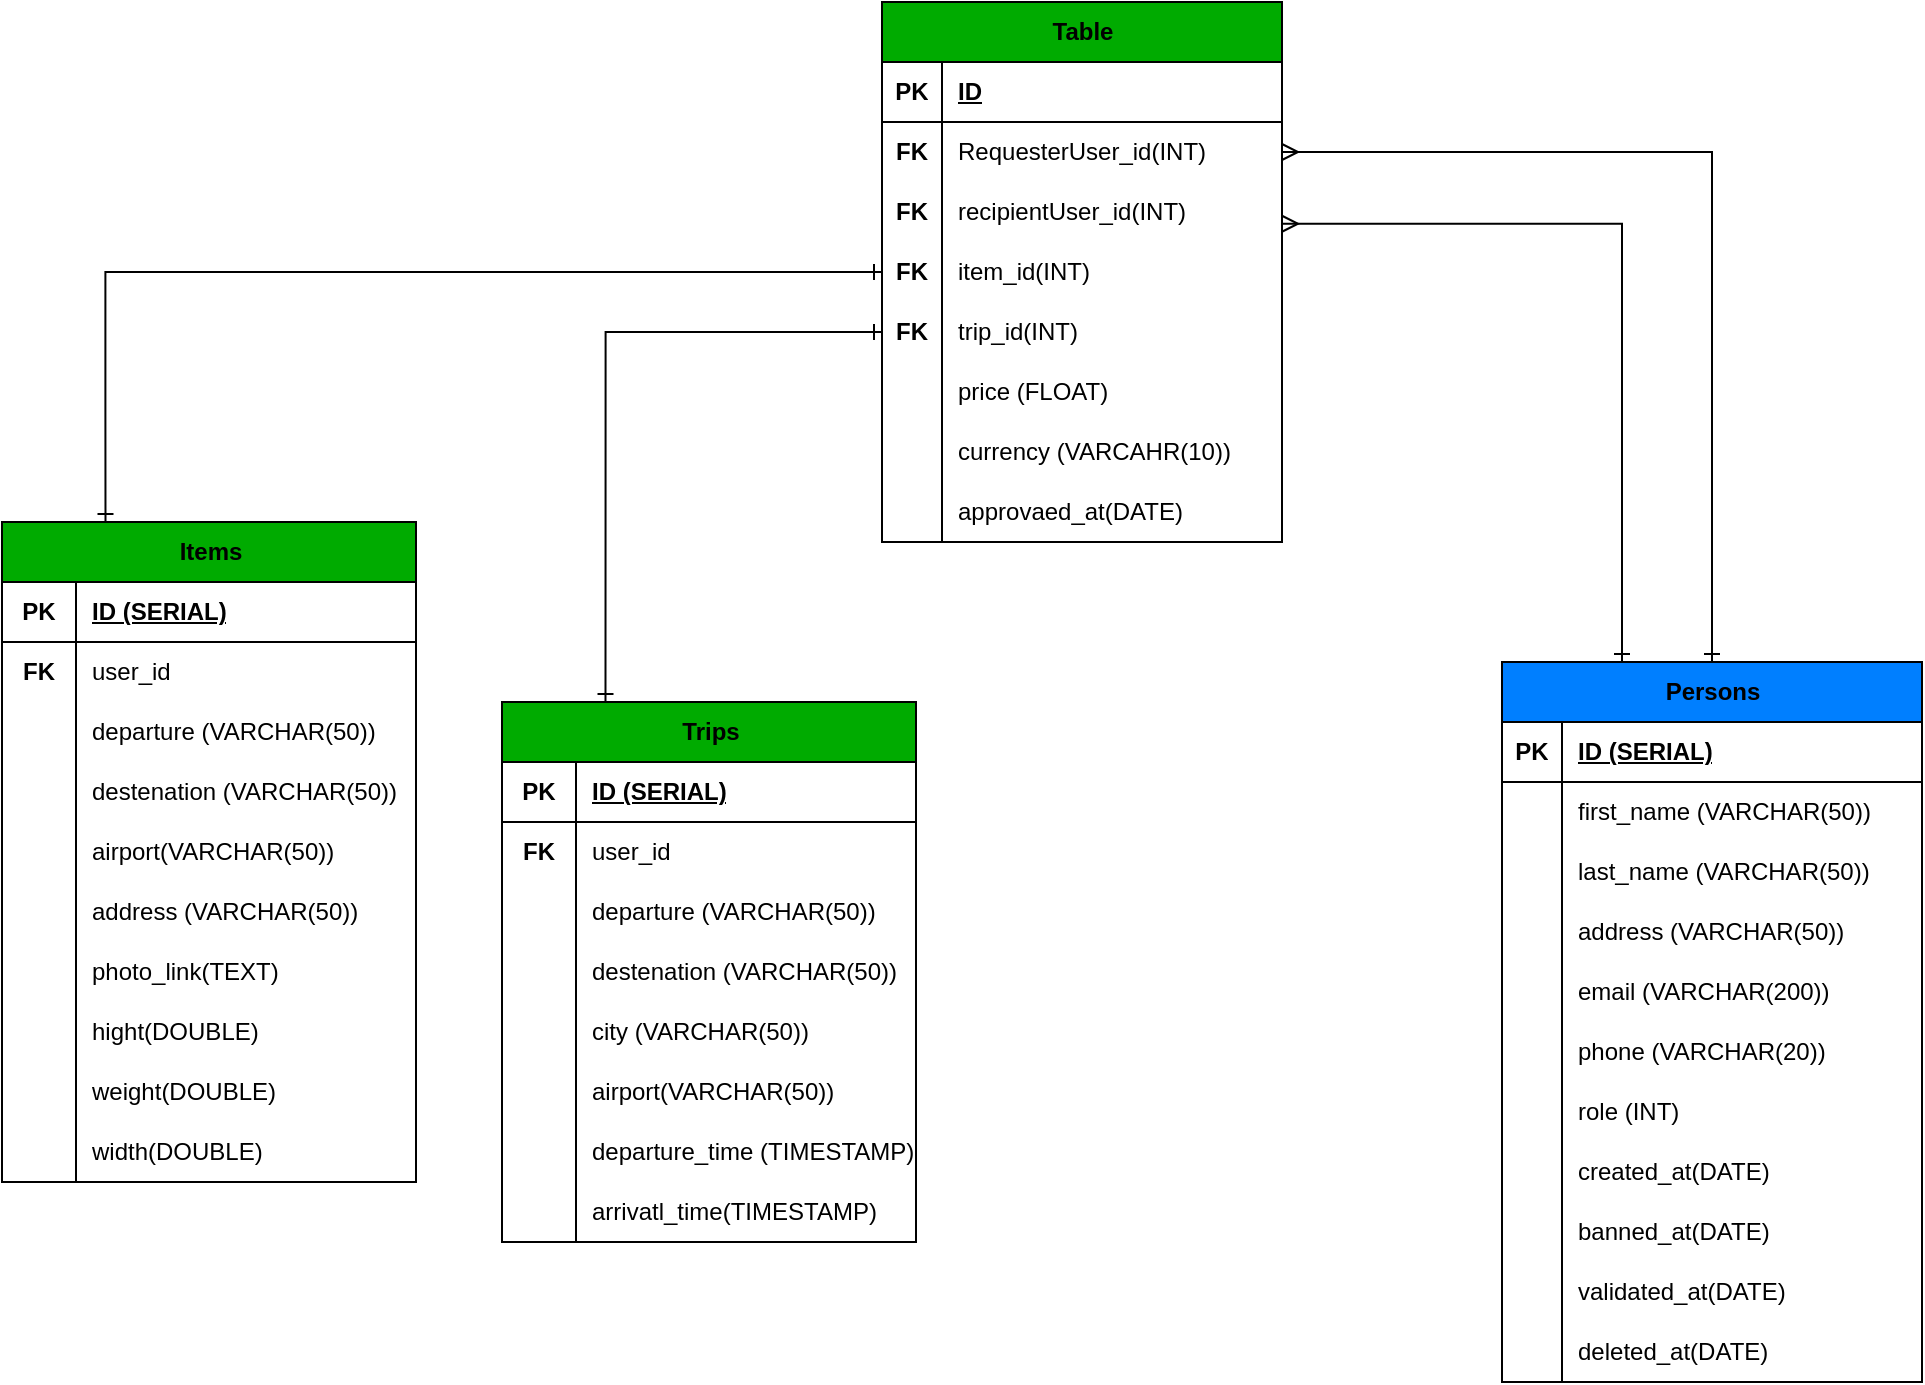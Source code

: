 <mxfile version="24.6.4" type="device">
  <diagram name="Page-1" id="xmWhr_iJFxge5Zj7M-T6">
    <mxGraphModel dx="1827" dy="2097" grid="1" gridSize="10" guides="1" tooltips="1" connect="1" arrows="1" fold="1" page="1" pageScale="1" pageWidth="827" pageHeight="1169" math="0" shadow="0">
      <root>
        <mxCell id="0" />
        <mxCell id="1" parent="0" />
        <mxCell id="EUByj0nB6cQcjKZGx0nN-23" value="Table" style="shape=table;startSize=30;container=1;collapsible=1;childLayout=tableLayout;fixedRows=1;rowLines=0;fontStyle=1;align=center;resizeLast=1;html=1;fillColor=#00AB00;" vertex="1" parent="1">
          <mxGeometry x="290" y="50" width="200" height="270" as="geometry" />
        </mxCell>
        <mxCell id="EUByj0nB6cQcjKZGx0nN-24" value="" style="shape=tableRow;horizontal=0;startSize=0;swimlaneHead=0;swimlaneBody=0;fillColor=none;collapsible=0;dropTarget=0;points=[[0,0.5],[1,0.5]];portConstraint=eastwest;top=0;left=0;right=0;bottom=1;" vertex="1" parent="EUByj0nB6cQcjKZGx0nN-23">
          <mxGeometry y="30" width="200" height="30" as="geometry" />
        </mxCell>
        <mxCell id="EUByj0nB6cQcjKZGx0nN-25" value="PK" style="shape=partialRectangle;connectable=0;fillColor=none;top=0;left=0;bottom=0;right=0;fontStyle=1;overflow=hidden;whiteSpace=wrap;html=1;" vertex="1" parent="EUByj0nB6cQcjKZGx0nN-24">
          <mxGeometry width="30" height="30" as="geometry">
            <mxRectangle width="30" height="30" as="alternateBounds" />
          </mxGeometry>
        </mxCell>
        <mxCell id="EUByj0nB6cQcjKZGx0nN-26" value="ID" style="shape=partialRectangle;connectable=0;fillColor=none;top=0;left=0;bottom=0;right=0;align=left;spacingLeft=6;fontStyle=5;overflow=hidden;whiteSpace=wrap;html=1;" vertex="1" parent="EUByj0nB6cQcjKZGx0nN-24">
          <mxGeometry x="30" width="170" height="30" as="geometry">
            <mxRectangle width="170" height="30" as="alternateBounds" />
          </mxGeometry>
        </mxCell>
        <mxCell id="EUByj0nB6cQcjKZGx0nN-27" value="" style="shape=tableRow;horizontal=0;startSize=0;swimlaneHead=0;swimlaneBody=0;fillColor=none;collapsible=0;dropTarget=0;points=[[0,0.5],[1,0.5]];portConstraint=eastwest;top=0;left=0;right=0;bottom=0;" vertex="1" parent="EUByj0nB6cQcjKZGx0nN-23">
          <mxGeometry y="60" width="200" height="30" as="geometry" />
        </mxCell>
        <mxCell id="EUByj0nB6cQcjKZGx0nN-28" value="&lt;b&gt;FK&lt;/b&gt;" style="shape=partialRectangle;connectable=0;fillColor=none;top=0;left=0;bottom=0;right=0;editable=1;overflow=hidden;whiteSpace=wrap;html=1;" vertex="1" parent="EUByj0nB6cQcjKZGx0nN-27">
          <mxGeometry width="30" height="30" as="geometry">
            <mxRectangle width="30" height="30" as="alternateBounds" />
          </mxGeometry>
        </mxCell>
        <mxCell id="EUByj0nB6cQcjKZGx0nN-29" value="RequesterUser_id(INT)" style="shape=partialRectangle;connectable=0;fillColor=none;top=0;left=0;bottom=0;right=0;align=left;spacingLeft=6;overflow=hidden;whiteSpace=wrap;html=1;" vertex="1" parent="EUByj0nB6cQcjKZGx0nN-27">
          <mxGeometry x="30" width="170" height="30" as="geometry">
            <mxRectangle width="170" height="30" as="alternateBounds" />
          </mxGeometry>
        </mxCell>
        <mxCell id="EUByj0nB6cQcjKZGx0nN-30" value="" style="shape=tableRow;horizontal=0;startSize=0;swimlaneHead=0;swimlaneBody=0;fillColor=none;collapsible=0;dropTarget=0;points=[[0,0.5],[1,0.5]];portConstraint=eastwest;top=0;left=0;right=0;bottom=0;" vertex="1" parent="EUByj0nB6cQcjKZGx0nN-23">
          <mxGeometry y="90" width="200" height="30" as="geometry" />
        </mxCell>
        <mxCell id="EUByj0nB6cQcjKZGx0nN-31" value="&lt;b&gt;FK&lt;/b&gt;" style="shape=partialRectangle;connectable=0;fillColor=none;top=0;left=0;bottom=0;right=0;editable=1;overflow=hidden;whiteSpace=wrap;html=1;" vertex="1" parent="EUByj0nB6cQcjKZGx0nN-30">
          <mxGeometry width="30" height="30" as="geometry">
            <mxRectangle width="30" height="30" as="alternateBounds" />
          </mxGeometry>
        </mxCell>
        <mxCell id="EUByj0nB6cQcjKZGx0nN-32" value="recipientUser_id(INT)" style="shape=partialRectangle;connectable=0;fillColor=none;top=0;left=0;bottom=0;right=0;align=left;spacingLeft=6;overflow=hidden;whiteSpace=wrap;html=1;" vertex="1" parent="EUByj0nB6cQcjKZGx0nN-30">
          <mxGeometry x="30" width="170" height="30" as="geometry">
            <mxRectangle width="170" height="30" as="alternateBounds" />
          </mxGeometry>
        </mxCell>
        <mxCell id="EUByj0nB6cQcjKZGx0nN-33" value="" style="shape=tableRow;horizontal=0;startSize=0;swimlaneHead=0;swimlaneBody=0;fillColor=none;collapsible=0;dropTarget=0;points=[[0,0.5],[1,0.5]];portConstraint=eastwest;top=0;left=0;right=0;bottom=0;" vertex="1" parent="EUByj0nB6cQcjKZGx0nN-23">
          <mxGeometry y="120" width="200" height="30" as="geometry" />
        </mxCell>
        <mxCell id="EUByj0nB6cQcjKZGx0nN-34" value="&lt;b&gt;FK&lt;/b&gt;" style="shape=partialRectangle;connectable=0;fillColor=none;top=0;left=0;bottom=0;right=0;editable=1;overflow=hidden;whiteSpace=wrap;html=1;" vertex="1" parent="EUByj0nB6cQcjKZGx0nN-33">
          <mxGeometry width="30" height="30" as="geometry">
            <mxRectangle width="30" height="30" as="alternateBounds" />
          </mxGeometry>
        </mxCell>
        <mxCell id="EUByj0nB6cQcjKZGx0nN-35" value="item_id(INT)" style="shape=partialRectangle;connectable=0;fillColor=none;top=0;left=0;bottom=0;right=0;align=left;spacingLeft=6;overflow=hidden;whiteSpace=wrap;html=1;" vertex="1" parent="EUByj0nB6cQcjKZGx0nN-33">
          <mxGeometry x="30" width="170" height="30" as="geometry">
            <mxRectangle width="170" height="30" as="alternateBounds" />
          </mxGeometry>
        </mxCell>
        <mxCell id="EUByj0nB6cQcjKZGx0nN-36" value="" style="shape=tableRow;horizontal=0;startSize=0;swimlaneHead=0;swimlaneBody=0;fillColor=none;collapsible=0;dropTarget=0;points=[[0,0.5],[1,0.5]];portConstraint=eastwest;top=0;left=0;right=0;bottom=0;" vertex="1" parent="EUByj0nB6cQcjKZGx0nN-23">
          <mxGeometry y="150" width="200" height="30" as="geometry" />
        </mxCell>
        <mxCell id="EUByj0nB6cQcjKZGx0nN-37" value="&lt;b&gt;FK&lt;/b&gt;" style="shape=partialRectangle;connectable=0;fillColor=none;top=0;left=0;bottom=0;right=0;editable=1;overflow=hidden;whiteSpace=wrap;html=1;" vertex="1" parent="EUByj0nB6cQcjKZGx0nN-36">
          <mxGeometry width="30" height="30" as="geometry">
            <mxRectangle width="30" height="30" as="alternateBounds" />
          </mxGeometry>
        </mxCell>
        <mxCell id="EUByj0nB6cQcjKZGx0nN-38" value="trip_id(INT)" style="shape=partialRectangle;connectable=0;fillColor=none;top=0;left=0;bottom=0;right=0;align=left;spacingLeft=6;overflow=hidden;whiteSpace=wrap;html=1;" vertex="1" parent="EUByj0nB6cQcjKZGx0nN-36">
          <mxGeometry x="30" width="170" height="30" as="geometry">
            <mxRectangle width="170" height="30" as="alternateBounds" />
          </mxGeometry>
        </mxCell>
        <mxCell id="EUByj0nB6cQcjKZGx0nN-71" value="" style="shape=tableRow;horizontal=0;startSize=0;swimlaneHead=0;swimlaneBody=0;fillColor=none;collapsible=0;dropTarget=0;points=[[0,0.5],[1,0.5]];portConstraint=eastwest;top=0;left=0;right=0;bottom=0;" vertex="1" parent="EUByj0nB6cQcjKZGx0nN-23">
          <mxGeometry y="180" width="200" height="30" as="geometry" />
        </mxCell>
        <mxCell id="EUByj0nB6cQcjKZGx0nN-72" value="" style="shape=partialRectangle;connectable=0;fillColor=none;top=0;left=0;bottom=0;right=0;editable=1;overflow=hidden;whiteSpace=wrap;html=1;" vertex="1" parent="EUByj0nB6cQcjKZGx0nN-71">
          <mxGeometry width="30" height="30" as="geometry">
            <mxRectangle width="30" height="30" as="alternateBounds" />
          </mxGeometry>
        </mxCell>
        <mxCell id="EUByj0nB6cQcjKZGx0nN-73" value="price (FLOAT)" style="shape=partialRectangle;connectable=0;fillColor=none;top=0;left=0;bottom=0;right=0;align=left;spacingLeft=6;overflow=hidden;whiteSpace=wrap;html=1;" vertex="1" parent="EUByj0nB6cQcjKZGx0nN-71">
          <mxGeometry x="30" width="170" height="30" as="geometry">
            <mxRectangle width="170" height="30" as="alternateBounds" />
          </mxGeometry>
        </mxCell>
        <mxCell id="EUByj0nB6cQcjKZGx0nN-74" value="" style="shape=tableRow;horizontal=0;startSize=0;swimlaneHead=0;swimlaneBody=0;fillColor=none;collapsible=0;dropTarget=0;points=[[0,0.5],[1,0.5]];portConstraint=eastwest;top=0;left=0;right=0;bottom=0;" vertex="1" parent="EUByj0nB6cQcjKZGx0nN-23">
          <mxGeometry y="210" width="200" height="30" as="geometry" />
        </mxCell>
        <mxCell id="EUByj0nB6cQcjKZGx0nN-75" value="" style="shape=partialRectangle;connectable=0;fillColor=none;top=0;left=0;bottom=0;right=0;editable=1;overflow=hidden;whiteSpace=wrap;html=1;" vertex="1" parent="EUByj0nB6cQcjKZGx0nN-74">
          <mxGeometry width="30" height="30" as="geometry">
            <mxRectangle width="30" height="30" as="alternateBounds" />
          </mxGeometry>
        </mxCell>
        <mxCell id="EUByj0nB6cQcjKZGx0nN-76" value="currency (VARCAHR(10))" style="shape=partialRectangle;connectable=0;fillColor=none;top=0;left=0;bottom=0;right=0;align=left;spacingLeft=6;overflow=hidden;whiteSpace=wrap;html=1;" vertex="1" parent="EUByj0nB6cQcjKZGx0nN-74">
          <mxGeometry x="30" width="170" height="30" as="geometry">
            <mxRectangle width="170" height="30" as="alternateBounds" />
          </mxGeometry>
        </mxCell>
        <mxCell id="EUByj0nB6cQcjKZGx0nN-77" value="" style="shape=tableRow;horizontal=0;startSize=0;swimlaneHead=0;swimlaneBody=0;fillColor=none;collapsible=0;dropTarget=0;points=[[0,0.5],[1,0.5]];portConstraint=eastwest;top=0;left=0;right=0;bottom=0;" vertex="1" parent="EUByj0nB6cQcjKZGx0nN-23">
          <mxGeometry y="240" width="200" height="30" as="geometry" />
        </mxCell>
        <mxCell id="EUByj0nB6cQcjKZGx0nN-78" value="" style="shape=partialRectangle;connectable=0;fillColor=none;top=0;left=0;bottom=0;right=0;editable=1;overflow=hidden;whiteSpace=wrap;html=1;" vertex="1" parent="EUByj0nB6cQcjKZGx0nN-77">
          <mxGeometry width="30" height="30" as="geometry">
            <mxRectangle width="30" height="30" as="alternateBounds" />
          </mxGeometry>
        </mxCell>
        <mxCell id="EUByj0nB6cQcjKZGx0nN-79" value="approvaed_at(DATE)" style="shape=partialRectangle;connectable=0;fillColor=none;top=0;left=0;bottom=0;right=0;align=left;spacingLeft=6;overflow=hidden;whiteSpace=wrap;html=1;" vertex="1" parent="EUByj0nB6cQcjKZGx0nN-77">
          <mxGeometry x="30" width="170" height="30" as="geometry">
            <mxRectangle width="170" height="30" as="alternateBounds" />
          </mxGeometry>
        </mxCell>
        <mxCell id="EUByj0nB6cQcjKZGx0nN-247" style="edgeStyle=orthogonalEdgeStyle;rounded=0;orthogonalLoop=1;jettySize=auto;html=1;entryX=1;entryY=0.5;entryDx=0;entryDy=0;endArrow=ERmany;endFill=0;startArrow=ERone;startFill=0;" edge="1" parent="1" source="EUByj0nB6cQcjKZGx0nN-83" target="EUByj0nB6cQcjKZGx0nN-27">
          <mxGeometry relative="1" as="geometry" />
        </mxCell>
        <mxCell id="EUByj0nB6cQcjKZGx0nN-248" style="edgeStyle=orthogonalEdgeStyle;rounded=0;orthogonalLoop=1;jettySize=auto;html=1;entryX=1;entryY=0.696;entryDx=0;entryDy=0;entryPerimeter=0;endArrow=ERmany;endFill=0;startArrow=ERone;startFill=0;" edge="1" parent="1" source="EUByj0nB6cQcjKZGx0nN-83" target="EUByj0nB6cQcjKZGx0nN-30">
          <mxGeometry relative="1" as="geometry">
            <mxPoint x="500" y="160" as="targetPoint" />
            <Array as="points">
              <mxPoint x="660" y="161" />
            </Array>
          </mxGeometry>
        </mxCell>
        <mxCell id="EUByj0nB6cQcjKZGx0nN-83" value="Persons" style="shape=table;startSize=30;container=1;collapsible=1;childLayout=tableLayout;fixedRows=1;rowLines=0;fontStyle=1;align=center;resizeLast=1;html=1;fillColor=#007FFF;" vertex="1" parent="1">
          <mxGeometry x="600" y="380" width="210" height="360" as="geometry" />
        </mxCell>
        <mxCell id="EUByj0nB6cQcjKZGx0nN-84" value="" style="shape=tableRow;horizontal=0;startSize=0;swimlaneHead=0;swimlaneBody=0;fillColor=none;collapsible=0;dropTarget=0;points=[[0,0.5],[1,0.5]];portConstraint=eastwest;top=0;left=0;right=0;bottom=1;" vertex="1" parent="EUByj0nB6cQcjKZGx0nN-83">
          <mxGeometry y="30" width="210" height="30" as="geometry" />
        </mxCell>
        <mxCell id="EUByj0nB6cQcjKZGx0nN-85" value="PK" style="shape=partialRectangle;connectable=0;fillColor=none;top=0;left=0;bottom=0;right=0;fontStyle=1;overflow=hidden;whiteSpace=wrap;html=1;" vertex="1" parent="EUByj0nB6cQcjKZGx0nN-84">
          <mxGeometry width="30" height="30" as="geometry">
            <mxRectangle width="30" height="30" as="alternateBounds" />
          </mxGeometry>
        </mxCell>
        <mxCell id="EUByj0nB6cQcjKZGx0nN-86" value="ID (SERIAL)" style="shape=partialRectangle;connectable=0;fillColor=none;top=0;left=0;bottom=0;right=0;align=left;spacingLeft=6;fontStyle=5;overflow=hidden;whiteSpace=wrap;html=1;" vertex="1" parent="EUByj0nB6cQcjKZGx0nN-84">
          <mxGeometry x="30" width="180" height="30" as="geometry">
            <mxRectangle width="180" height="30" as="alternateBounds" />
          </mxGeometry>
        </mxCell>
        <mxCell id="EUByj0nB6cQcjKZGx0nN-87" value="" style="shape=tableRow;horizontal=0;startSize=0;swimlaneHead=0;swimlaneBody=0;fillColor=none;collapsible=0;dropTarget=0;points=[[0,0.5],[1,0.5]];portConstraint=eastwest;top=0;left=0;right=0;bottom=0;" vertex="1" parent="EUByj0nB6cQcjKZGx0nN-83">
          <mxGeometry y="60" width="210" height="30" as="geometry" />
        </mxCell>
        <mxCell id="EUByj0nB6cQcjKZGx0nN-88" value="" style="shape=partialRectangle;connectable=0;fillColor=none;top=0;left=0;bottom=0;right=0;editable=1;overflow=hidden;whiteSpace=wrap;html=1;" vertex="1" parent="EUByj0nB6cQcjKZGx0nN-87">
          <mxGeometry width="30" height="30" as="geometry">
            <mxRectangle width="30" height="30" as="alternateBounds" />
          </mxGeometry>
        </mxCell>
        <mxCell id="EUByj0nB6cQcjKZGx0nN-89" value="first_name (VARCHAR(50))" style="shape=partialRectangle;connectable=0;fillColor=none;top=0;left=0;bottom=0;right=0;align=left;spacingLeft=6;overflow=hidden;whiteSpace=wrap;html=1;" vertex="1" parent="EUByj0nB6cQcjKZGx0nN-87">
          <mxGeometry x="30" width="180" height="30" as="geometry">
            <mxRectangle width="180" height="30" as="alternateBounds" />
          </mxGeometry>
        </mxCell>
        <mxCell id="EUByj0nB6cQcjKZGx0nN-90" value="" style="shape=tableRow;horizontal=0;startSize=0;swimlaneHead=0;swimlaneBody=0;fillColor=none;collapsible=0;dropTarget=0;points=[[0,0.5],[1,0.5]];portConstraint=eastwest;top=0;left=0;right=0;bottom=0;" vertex="1" parent="EUByj0nB6cQcjKZGx0nN-83">
          <mxGeometry y="90" width="210" height="30" as="geometry" />
        </mxCell>
        <mxCell id="EUByj0nB6cQcjKZGx0nN-91" value="" style="shape=partialRectangle;connectable=0;fillColor=none;top=0;left=0;bottom=0;right=0;editable=1;overflow=hidden;whiteSpace=wrap;html=1;" vertex="1" parent="EUByj0nB6cQcjKZGx0nN-90">
          <mxGeometry width="30" height="30" as="geometry">
            <mxRectangle width="30" height="30" as="alternateBounds" />
          </mxGeometry>
        </mxCell>
        <mxCell id="EUByj0nB6cQcjKZGx0nN-92" value="last_name (VARCHAR(50))" style="shape=partialRectangle;connectable=0;fillColor=none;top=0;left=0;bottom=0;right=0;align=left;spacingLeft=6;overflow=hidden;whiteSpace=wrap;html=1;" vertex="1" parent="EUByj0nB6cQcjKZGx0nN-90">
          <mxGeometry x="30" width="180" height="30" as="geometry">
            <mxRectangle width="180" height="30" as="alternateBounds" />
          </mxGeometry>
        </mxCell>
        <mxCell id="EUByj0nB6cQcjKZGx0nN-93" value="" style="shape=tableRow;horizontal=0;startSize=0;swimlaneHead=0;swimlaneBody=0;fillColor=none;collapsible=0;dropTarget=0;points=[[0,0.5],[1,0.5]];portConstraint=eastwest;top=0;left=0;right=0;bottom=0;" vertex="1" parent="EUByj0nB6cQcjKZGx0nN-83">
          <mxGeometry y="120" width="210" height="30" as="geometry" />
        </mxCell>
        <mxCell id="EUByj0nB6cQcjKZGx0nN-94" value="" style="shape=partialRectangle;connectable=0;fillColor=none;top=0;left=0;bottom=0;right=0;editable=1;overflow=hidden;whiteSpace=wrap;html=1;" vertex="1" parent="EUByj0nB6cQcjKZGx0nN-93">
          <mxGeometry width="30" height="30" as="geometry">
            <mxRectangle width="30" height="30" as="alternateBounds" />
          </mxGeometry>
        </mxCell>
        <mxCell id="EUByj0nB6cQcjKZGx0nN-95" value="address (VARCHAR(50))" style="shape=partialRectangle;connectable=0;fillColor=none;top=0;left=0;bottom=0;right=0;align=left;spacingLeft=6;overflow=hidden;whiteSpace=wrap;html=1;" vertex="1" parent="EUByj0nB6cQcjKZGx0nN-93">
          <mxGeometry x="30" width="180" height="30" as="geometry">
            <mxRectangle width="180" height="30" as="alternateBounds" />
          </mxGeometry>
        </mxCell>
        <mxCell id="EUByj0nB6cQcjKZGx0nN-96" value="" style="shape=tableRow;horizontal=0;startSize=0;swimlaneHead=0;swimlaneBody=0;fillColor=none;collapsible=0;dropTarget=0;points=[[0,0.5],[1,0.5]];portConstraint=eastwest;top=0;left=0;right=0;bottom=0;" vertex="1" parent="EUByj0nB6cQcjKZGx0nN-83">
          <mxGeometry y="150" width="210" height="30" as="geometry" />
        </mxCell>
        <mxCell id="EUByj0nB6cQcjKZGx0nN-97" value="" style="shape=partialRectangle;connectable=0;fillColor=none;top=0;left=0;bottom=0;right=0;editable=1;overflow=hidden;whiteSpace=wrap;html=1;" vertex="1" parent="EUByj0nB6cQcjKZGx0nN-96">
          <mxGeometry width="30" height="30" as="geometry">
            <mxRectangle width="30" height="30" as="alternateBounds" />
          </mxGeometry>
        </mxCell>
        <mxCell id="EUByj0nB6cQcjKZGx0nN-98" value="email (VARCHAR(200))" style="shape=partialRectangle;connectable=0;fillColor=none;top=0;left=0;bottom=0;right=0;align=left;spacingLeft=6;overflow=hidden;whiteSpace=wrap;html=1;" vertex="1" parent="EUByj0nB6cQcjKZGx0nN-96">
          <mxGeometry x="30" width="180" height="30" as="geometry">
            <mxRectangle width="180" height="30" as="alternateBounds" />
          </mxGeometry>
        </mxCell>
        <mxCell id="EUByj0nB6cQcjKZGx0nN-115" value="" style="shape=tableRow;horizontal=0;startSize=0;swimlaneHead=0;swimlaneBody=0;fillColor=none;collapsible=0;dropTarget=0;points=[[0,0.5],[1,0.5]];portConstraint=eastwest;top=0;left=0;right=0;bottom=0;" vertex="1" parent="EUByj0nB6cQcjKZGx0nN-83">
          <mxGeometry y="180" width="210" height="30" as="geometry" />
        </mxCell>
        <mxCell id="EUByj0nB6cQcjKZGx0nN-116" value="" style="shape=partialRectangle;connectable=0;fillColor=none;top=0;left=0;bottom=0;right=0;editable=1;overflow=hidden;whiteSpace=wrap;html=1;" vertex="1" parent="EUByj0nB6cQcjKZGx0nN-115">
          <mxGeometry width="30" height="30" as="geometry">
            <mxRectangle width="30" height="30" as="alternateBounds" />
          </mxGeometry>
        </mxCell>
        <mxCell id="EUByj0nB6cQcjKZGx0nN-117" value="phone (VARCHAR(20))" style="shape=partialRectangle;connectable=0;fillColor=none;top=0;left=0;bottom=0;right=0;align=left;spacingLeft=6;overflow=hidden;whiteSpace=wrap;html=1;" vertex="1" parent="EUByj0nB6cQcjKZGx0nN-115">
          <mxGeometry x="30" width="180" height="30" as="geometry">
            <mxRectangle width="180" height="30" as="alternateBounds" />
          </mxGeometry>
        </mxCell>
        <mxCell id="EUByj0nB6cQcjKZGx0nN-137" value="" style="shape=tableRow;horizontal=0;startSize=0;swimlaneHead=0;swimlaneBody=0;fillColor=none;collapsible=0;dropTarget=0;points=[[0,0.5],[1,0.5]];portConstraint=eastwest;top=0;left=0;right=0;bottom=0;" vertex="1" parent="EUByj0nB6cQcjKZGx0nN-83">
          <mxGeometry y="210" width="210" height="30" as="geometry" />
        </mxCell>
        <mxCell id="EUByj0nB6cQcjKZGx0nN-138" value="" style="shape=partialRectangle;connectable=0;fillColor=none;top=0;left=0;bottom=0;right=0;editable=1;overflow=hidden;whiteSpace=wrap;html=1;" vertex="1" parent="EUByj0nB6cQcjKZGx0nN-137">
          <mxGeometry width="30" height="30" as="geometry">
            <mxRectangle width="30" height="30" as="alternateBounds" />
          </mxGeometry>
        </mxCell>
        <mxCell id="EUByj0nB6cQcjKZGx0nN-139" value="role (INT)" style="shape=partialRectangle;connectable=0;fillColor=none;top=0;left=0;bottom=0;right=0;align=left;spacingLeft=6;overflow=hidden;whiteSpace=wrap;html=1;" vertex="1" parent="EUByj0nB6cQcjKZGx0nN-137">
          <mxGeometry x="30" width="180" height="30" as="geometry">
            <mxRectangle width="180" height="30" as="alternateBounds" />
          </mxGeometry>
        </mxCell>
        <mxCell id="EUByj0nB6cQcjKZGx0nN-162" value="" style="shape=tableRow;horizontal=0;startSize=0;swimlaneHead=0;swimlaneBody=0;fillColor=none;collapsible=0;dropTarget=0;points=[[0,0.5],[1,0.5]];portConstraint=eastwest;top=0;left=0;right=0;bottom=0;" vertex="1" parent="EUByj0nB6cQcjKZGx0nN-83">
          <mxGeometry y="240" width="210" height="30" as="geometry" />
        </mxCell>
        <mxCell id="EUByj0nB6cQcjKZGx0nN-163" value="" style="shape=partialRectangle;connectable=0;fillColor=none;top=0;left=0;bottom=0;right=0;editable=1;overflow=hidden;whiteSpace=wrap;html=1;" vertex="1" parent="EUByj0nB6cQcjKZGx0nN-162">
          <mxGeometry width="30" height="30" as="geometry">
            <mxRectangle width="30" height="30" as="alternateBounds" />
          </mxGeometry>
        </mxCell>
        <mxCell id="EUByj0nB6cQcjKZGx0nN-164" value="created_at(DATE)" style="shape=partialRectangle;connectable=0;fillColor=none;top=0;left=0;bottom=0;right=0;align=left;spacingLeft=6;overflow=hidden;whiteSpace=wrap;html=1;" vertex="1" parent="EUByj0nB6cQcjKZGx0nN-162">
          <mxGeometry x="30" width="180" height="30" as="geometry">
            <mxRectangle width="180" height="30" as="alternateBounds" />
          </mxGeometry>
        </mxCell>
        <mxCell id="EUByj0nB6cQcjKZGx0nN-165" value="" style="shape=tableRow;horizontal=0;startSize=0;swimlaneHead=0;swimlaneBody=0;fillColor=none;collapsible=0;dropTarget=0;points=[[0,0.5],[1,0.5]];portConstraint=eastwest;top=0;left=0;right=0;bottom=0;" vertex="1" parent="EUByj0nB6cQcjKZGx0nN-83">
          <mxGeometry y="270" width="210" height="30" as="geometry" />
        </mxCell>
        <mxCell id="EUByj0nB6cQcjKZGx0nN-166" value="" style="shape=partialRectangle;connectable=0;fillColor=none;top=0;left=0;bottom=0;right=0;editable=1;overflow=hidden;whiteSpace=wrap;html=1;" vertex="1" parent="EUByj0nB6cQcjKZGx0nN-165">
          <mxGeometry width="30" height="30" as="geometry">
            <mxRectangle width="30" height="30" as="alternateBounds" />
          </mxGeometry>
        </mxCell>
        <mxCell id="EUByj0nB6cQcjKZGx0nN-167" value="banned_at(DATE)" style="shape=partialRectangle;connectable=0;fillColor=none;top=0;left=0;bottom=0;right=0;align=left;spacingLeft=6;overflow=hidden;whiteSpace=wrap;html=1;" vertex="1" parent="EUByj0nB6cQcjKZGx0nN-165">
          <mxGeometry x="30" width="180" height="30" as="geometry">
            <mxRectangle width="180" height="30" as="alternateBounds" />
          </mxGeometry>
        </mxCell>
        <mxCell id="EUByj0nB6cQcjKZGx0nN-171" value="" style="shape=tableRow;horizontal=0;startSize=0;swimlaneHead=0;swimlaneBody=0;fillColor=none;collapsible=0;dropTarget=0;points=[[0,0.5],[1,0.5]];portConstraint=eastwest;top=0;left=0;right=0;bottom=0;" vertex="1" parent="EUByj0nB6cQcjKZGx0nN-83">
          <mxGeometry y="300" width="210" height="30" as="geometry" />
        </mxCell>
        <mxCell id="EUByj0nB6cQcjKZGx0nN-172" value="" style="shape=partialRectangle;connectable=0;fillColor=none;top=0;left=0;bottom=0;right=0;editable=1;overflow=hidden;whiteSpace=wrap;html=1;" vertex="1" parent="EUByj0nB6cQcjKZGx0nN-171">
          <mxGeometry width="30" height="30" as="geometry">
            <mxRectangle width="30" height="30" as="alternateBounds" />
          </mxGeometry>
        </mxCell>
        <mxCell id="EUByj0nB6cQcjKZGx0nN-173" value="validated_at(DATE)" style="shape=partialRectangle;connectable=0;fillColor=none;top=0;left=0;bottom=0;right=0;align=left;spacingLeft=6;overflow=hidden;whiteSpace=wrap;html=1;" vertex="1" parent="EUByj0nB6cQcjKZGx0nN-171">
          <mxGeometry x="30" width="180" height="30" as="geometry">
            <mxRectangle width="180" height="30" as="alternateBounds" />
          </mxGeometry>
        </mxCell>
        <mxCell id="EUByj0nB6cQcjKZGx0nN-174" value="" style="shape=tableRow;horizontal=0;startSize=0;swimlaneHead=0;swimlaneBody=0;fillColor=none;collapsible=0;dropTarget=0;points=[[0,0.5],[1,0.5]];portConstraint=eastwest;top=0;left=0;right=0;bottom=0;" vertex="1" parent="EUByj0nB6cQcjKZGx0nN-83">
          <mxGeometry y="330" width="210" height="30" as="geometry" />
        </mxCell>
        <mxCell id="EUByj0nB6cQcjKZGx0nN-175" value="" style="shape=partialRectangle;connectable=0;fillColor=none;top=0;left=0;bottom=0;right=0;editable=1;overflow=hidden;whiteSpace=wrap;html=1;" vertex="1" parent="EUByj0nB6cQcjKZGx0nN-174">
          <mxGeometry width="30" height="30" as="geometry">
            <mxRectangle width="30" height="30" as="alternateBounds" />
          </mxGeometry>
        </mxCell>
        <mxCell id="EUByj0nB6cQcjKZGx0nN-176" value="deleted_at(DATE)" style="shape=partialRectangle;connectable=0;fillColor=none;top=0;left=0;bottom=0;right=0;align=left;spacingLeft=6;overflow=hidden;whiteSpace=wrap;html=1;" vertex="1" parent="EUByj0nB6cQcjKZGx0nN-174">
          <mxGeometry x="30" width="180" height="30" as="geometry">
            <mxRectangle width="180" height="30" as="alternateBounds" />
          </mxGeometry>
        </mxCell>
        <mxCell id="EUByj0nB6cQcjKZGx0nN-177" value="Trips" style="shape=table;startSize=30;container=1;collapsible=1;childLayout=tableLayout;fixedRows=1;rowLines=0;fontStyle=1;align=center;resizeLast=1;html=1;fillColor=#00AB00;" vertex="1" parent="1">
          <mxGeometry x="100" y="400" width="207" height="270" as="geometry" />
        </mxCell>
        <mxCell id="EUByj0nB6cQcjKZGx0nN-178" value="" style="shape=tableRow;horizontal=0;startSize=0;swimlaneHead=0;swimlaneBody=0;fillColor=none;collapsible=0;dropTarget=0;points=[[0,0.5],[1,0.5]];portConstraint=eastwest;top=0;left=0;right=0;bottom=1;" vertex="1" parent="EUByj0nB6cQcjKZGx0nN-177">
          <mxGeometry y="30" width="207" height="30" as="geometry" />
        </mxCell>
        <mxCell id="EUByj0nB6cQcjKZGx0nN-179" value="PK" style="shape=partialRectangle;connectable=0;fillColor=none;top=0;left=0;bottom=0;right=0;fontStyle=1;overflow=hidden;whiteSpace=wrap;html=1;" vertex="1" parent="EUByj0nB6cQcjKZGx0nN-178">
          <mxGeometry width="37" height="30" as="geometry">
            <mxRectangle width="37" height="30" as="alternateBounds" />
          </mxGeometry>
        </mxCell>
        <mxCell id="EUByj0nB6cQcjKZGx0nN-180" value="ID (SERIAL)" style="shape=partialRectangle;connectable=0;fillColor=none;top=0;left=0;bottom=0;right=0;align=left;spacingLeft=6;fontStyle=5;overflow=hidden;whiteSpace=wrap;html=1;" vertex="1" parent="EUByj0nB6cQcjKZGx0nN-178">
          <mxGeometry x="37" width="170" height="30" as="geometry">
            <mxRectangle width="170" height="30" as="alternateBounds" />
          </mxGeometry>
        </mxCell>
        <mxCell id="EUByj0nB6cQcjKZGx0nN-181" value="" style="shape=tableRow;horizontal=0;startSize=0;swimlaneHead=0;swimlaneBody=0;fillColor=none;collapsible=0;dropTarget=0;points=[[0,0.5],[1,0.5]];portConstraint=eastwest;top=0;left=0;right=0;bottom=0;" vertex="1" parent="EUByj0nB6cQcjKZGx0nN-177">
          <mxGeometry y="60" width="207" height="30" as="geometry" />
        </mxCell>
        <mxCell id="EUByj0nB6cQcjKZGx0nN-182" value="&lt;b&gt;FK&lt;/b&gt;" style="shape=partialRectangle;connectable=0;fillColor=none;top=0;left=0;bottom=0;right=0;editable=1;overflow=hidden;whiteSpace=wrap;html=1;" vertex="1" parent="EUByj0nB6cQcjKZGx0nN-181">
          <mxGeometry width="37" height="30" as="geometry">
            <mxRectangle width="37" height="30" as="alternateBounds" />
          </mxGeometry>
        </mxCell>
        <mxCell id="EUByj0nB6cQcjKZGx0nN-183" value="user_id" style="shape=partialRectangle;connectable=0;fillColor=none;top=0;left=0;bottom=0;right=0;align=left;spacingLeft=6;overflow=hidden;whiteSpace=wrap;html=1;" vertex="1" parent="EUByj0nB6cQcjKZGx0nN-181">
          <mxGeometry x="37" width="170" height="30" as="geometry">
            <mxRectangle width="170" height="30" as="alternateBounds" />
          </mxGeometry>
        </mxCell>
        <mxCell id="EUByj0nB6cQcjKZGx0nN-184" value="" style="shape=tableRow;horizontal=0;startSize=0;swimlaneHead=0;swimlaneBody=0;fillColor=none;collapsible=0;dropTarget=0;points=[[0,0.5],[1,0.5]];portConstraint=eastwest;top=0;left=0;right=0;bottom=0;" vertex="1" parent="EUByj0nB6cQcjKZGx0nN-177">
          <mxGeometry y="90" width="207" height="30" as="geometry" />
        </mxCell>
        <mxCell id="EUByj0nB6cQcjKZGx0nN-185" value="" style="shape=partialRectangle;connectable=0;fillColor=none;top=0;left=0;bottom=0;right=0;editable=1;overflow=hidden;whiteSpace=wrap;html=1;" vertex="1" parent="EUByj0nB6cQcjKZGx0nN-184">
          <mxGeometry width="37" height="30" as="geometry">
            <mxRectangle width="37" height="30" as="alternateBounds" />
          </mxGeometry>
        </mxCell>
        <mxCell id="EUByj0nB6cQcjKZGx0nN-186" value="departure (VARCHAR(50))" style="shape=partialRectangle;connectable=0;fillColor=none;top=0;left=0;bottom=0;right=0;align=left;spacingLeft=6;overflow=hidden;whiteSpace=wrap;html=1;" vertex="1" parent="EUByj0nB6cQcjKZGx0nN-184">
          <mxGeometry x="37" width="170" height="30" as="geometry">
            <mxRectangle width="170" height="30" as="alternateBounds" />
          </mxGeometry>
        </mxCell>
        <mxCell id="EUByj0nB6cQcjKZGx0nN-187" value="" style="shape=tableRow;horizontal=0;startSize=0;swimlaneHead=0;swimlaneBody=0;fillColor=none;collapsible=0;dropTarget=0;points=[[0,0.5],[1,0.5]];portConstraint=eastwest;top=0;left=0;right=0;bottom=0;" vertex="1" parent="EUByj0nB6cQcjKZGx0nN-177">
          <mxGeometry y="120" width="207" height="30" as="geometry" />
        </mxCell>
        <mxCell id="EUByj0nB6cQcjKZGx0nN-188" value="" style="shape=partialRectangle;connectable=0;fillColor=none;top=0;left=0;bottom=0;right=0;editable=1;overflow=hidden;whiteSpace=wrap;html=1;" vertex="1" parent="EUByj0nB6cQcjKZGx0nN-187">
          <mxGeometry width="37" height="30" as="geometry">
            <mxRectangle width="37" height="30" as="alternateBounds" />
          </mxGeometry>
        </mxCell>
        <mxCell id="EUByj0nB6cQcjKZGx0nN-189" value="destenation (VARCHAR(50))" style="shape=partialRectangle;connectable=0;fillColor=none;top=0;left=0;bottom=0;right=0;align=left;spacingLeft=6;overflow=hidden;whiteSpace=wrap;html=1;" vertex="1" parent="EUByj0nB6cQcjKZGx0nN-187">
          <mxGeometry x="37" width="170" height="30" as="geometry">
            <mxRectangle width="170" height="30" as="alternateBounds" />
          </mxGeometry>
        </mxCell>
        <mxCell id="EUByj0nB6cQcjKZGx0nN-190" value="" style="shape=tableRow;horizontal=0;startSize=0;swimlaneHead=0;swimlaneBody=0;fillColor=none;collapsible=0;dropTarget=0;points=[[0,0.5],[1,0.5]];portConstraint=eastwest;top=0;left=0;right=0;bottom=0;" vertex="1" parent="EUByj0nB6cQcjKZGx0nN-177">
          <mxGeometry y="150" width="207" height="30" as="geometry" />
        </mxCell>
        <mxCell id="EUByj0nB6cQcjKZGx0nN-191" value="" style="shape=partialRectangle;connectable=0;fillColor=none;top=0;left=0;bottom=0;right=0;editable=1;overflow=hidden;whiteSpace=wrap;html=1;" vertex="1" parent="EUByj0nB6cQcjKZGx0nN-190">
          <mxGeometry width="37" height="30" as="geometry">
            <mxRectangle width="37" height="30" as="alternateBounds" />
          </mxGeometry>
        </mxCell>
        <mxCell id="EUByj0nB6cQcjKZGx0nN-192" value="city (VARCHAR(50))" style="shape=partialRectangle;connectable=0;fillColor=none;top=0;left=0;bottom=0;right=0;align=left;spacingLeft=6;overflow=hidden;whiteSpace=wrap;html=1;" vertex="1" parent="EUByj0nB6cQcjKZGx0nN-190">
          <mxGeometry x="37" width="170" height="30" as="geometry">
            <mxRectangle width="170" height="30" as="alternateBounds" />
          </mxGeometry>
        </mxCell>
        <mxCell id="EUByj0nB6cQcjKZGx0nN-193" value="" style="shape=tableRow;horizontal=0;startSize=0;swimlaneHead=0;swimlaneBody=0;fillColor=none;collapsible=0;dropTarget=0;points=[[0,0.5],[1,0.5]];portConstraint=eastwest;top=0;left=0;right=0;bottom=0;" vertex="1" parent="EUByj0nB6cQcjKZGx0nN-177">
          <mxGeometry y="180" width="207" height="30" as="geometry" />
        </mxCell>
        <mxCell id="EUByj0nB6cQcjKZGx0nN-194" value="" style="shape=partialRectangle;connectable=0;fillColor=none;top=0;left=0;bottom=0;right=0;editable=1;overflow=hidden;whiteSpace=wrap;html=1;" vertex="1" parent="EUByj0nB6cQcjKZGx0nN-193">
          <mxGeometry width="37" height="30" as="geometry">
            <mxRectangle width="37" height="30" as="alternateBounds" />
          </mxGeometry>
        </mxCell>
        <mxCell id="EUByj0nB6cQcjKZGx0nN-195" value="airport(VARCHAR(50))" style="shape=partialRectangle;connectable=0;fillColor=none;top=0;left=0;bottom=0;right=0;align=left;spacingLeft=6;overflow=hidden;whiteSpace=wrap;html=1;" vertex="1" parent="EUByj0nB6cQcjKZGx0nN-193">
          <mxGeometry x="37" width="170" height="30" as="geometry">
            <mxRectangle width="170" height="30" as="alternateBounds" />
          </mxGeometry>
        </mxCell>
        <mxCell id="EUByj0nB6cQcjKZGx0nN-199" value="" style="shape=tableRow;horizontal=0;startSize=0;swimlaneHead=0;swimlaneBody=0;fillColor=none;collapsible=0;dropTarget=0;points=[[0,0.5],[1,0.5]];portConstraint=eastwest;top=0;left=0;right=0;bottom=0;" vertex="1" parent="EUByj0nB6cQcjKZGx0nN-177">
          <mxGeometry y="210" width="207" height="30" as="geometry" />
        </mxCell>
        <mxCell id="EUByj0nB6cQcjKZGx0nN-200" value="" style="shape=partialRectangle;connectable=0;fillColor=none;top=0;left=0;bottom=0;right=0;editable=1;overflow=hidden;whiteSpace=wrap;html=1;" vertex="1" parent="EUByj0nB6cQcjKZGx0nN-199">
          <mxGeometry width="37" height="30" as="geometry">
            <mxRectangle width="37" height="30" as="alternateBounds" />
          </mxGeometry>
        </mxCell>
        <mxCell id="EUByj0nB6cQcjKZGx0nN-201" value="departure_time (TIMESTAMP)" style="shape=partialRectangle;connectable=0;fillColor=none;top=0;left=0;bottom=0;right=0;align=left;spacingLeft=6;overflow=hidden;whiteSpace=wrap;html=1;" vertex="1" parent="EUByj0nB6cQcjKZGx0nN-199">
          <mxGeometry x="37" width="170" height="30" as="geometry">
            <mxRectangle width="170" height="30" as="alternateBounds" />
          </mxGeometry>
        </mxCell>
        <mxCell id="EUByj0nB6cQcjKZGx0nN-202" value="" style="shape=tableRow;horizontal=0;startSize=0;swimlaneHead=0;swimlaneBody=0;fillColor=none;collapsible=0;dropTarget=0;points=[[0,0.5],[1,0.5]];portConstraint=eastwest;top=0;left=0;right=0;bottom=0;" vertex="1" parent="EUByj0nB6cQcjKZGx0nN-177">
          <mxGeometry y="240" width="207" height="30" as="geometry" />
        </mxCell>
        <mxCell id="EUByj0nB6cQcjKZGx0nN-203" value="" style="shape=partialRectangle;connectable=0;fillColor=none;top=0;left=0;bottom=0;right=0;editable=1;overflow=hidden;whiteSpace=wrap;html=1;" vertex="1" parent="EUByj0nB6cQcjKZGx0nN-202">
          <mxGeometry width="37" height="30" as="geometry">
            <mxRectangle width="37" height="30" as="alternateBounds" />
          </mxGeometry>
        </mxCell>
        <mxCell id="EUByj0nB6cQcjKZGx0nN-204" value="arrivatl_time(TIMESTAMP)" style="shape=partialRectangle;connectable=0;fillColor=none;top=0;left=0;bottom=0;right=0;align=left;spacingLeft=6;overflow=hidden;whiteSpace=wrap;html=1;" vertex="1" parent="EUByj0nB6cQcjKZGx0nN-202">
          <mxGeometry x="37" width="170" height="30" as="geometry">
            <mxRectangle width="170" height="30" as="alternateBounds" />
          </mxGeometry>
        </mxCell>
        <mxCell id="EUByj0nB6cQcjKZGx0nN-210" value="Items" style="shape=table;startSize=30;container=1;collapsible=1;childLayout=tableLayout;fixedRows=1;rowLines=0;fontStyle=1;align=center;resizeLast=1;html=1;fillColor=#00AB00;" vertex="1" parent="1">
          <mxGeometry x="-150" y="310" width="207" height="330" as="geometry" />
        </mxCell>
        <mxCell id="EUByj0nB6cQcjKZGx0nN-211" value="" style="shape=tableRow;horizontal=0;startSize=0;swimlaneHead=0;swimlaneBody=0;fillColor=none;collapsible=0;dropTarget=0;points=[[0,0.5],[1,0.5]];portConstraint=eastwest;top=0;left=0;right=0;bottom=1;" vertex="1" parent="EUByj0nB6cQcjKZGx0nN-210">
          <mxGeometry y="30" width="207" height="30" as="geometry" />
        </mxCell>
        <mxCell id="EUByj0nB6cQcjKZGx0nN-212" value="PK" style="shape=partialRectangle;connectable=0;fillColor=none;top=0;left=0;bottom=0;right=0;fontStyle=1;overflow=hidden;whiteSpace=wrap;html=1;" vertex="1" parent="EUByj0nB6cQcjKZGx0nN-211">
          <mxGeometry width="37" height="30" as="geometry">
            <mxRectangle width="37" height="30" as="alternateBounds" />
          </mxGeometry>
        </mxCell>
        <mxCell id="EUByj0nB6cQcjKZGx0nN-213" value="ID (SERIAL)" style="shape=partialRectangle;connectable=0;fillColor=none;top=0;left=0;bottom=0;right=0;align=left;spacingLeft=6;fontStyle=5;overflow=hidden;whiteSpace=wrap;html=1;" vertex="1" parent="EUByj0nB6cQcjKZGx0nN-211">
          <mxGeometry x="37" width="170" height="30" as="geometry">
            <mxRectangle width="170" height="30" as="alternateBounds" />
          </mxGeometry>
        </mxCell>
        <mxCell id="EUByj0nB6cQcjKZGx0nN-214" value="" style="shape=tableRow;horizontal=0;startSize=0;swimlaneHead=0;swimlaneBody=0;fillColor=none;collapsible=0;dropTarget=0;points=[[0,0.5],[1,0.5]];portConstraint=eastwest;top=0;left=0;right=0;bottom=0;" vertex="1" parent="EUByj0nB6cQcjKZGx0nN-210">
          <mxGeometry y="60" width="207" height="30" as="geometry" />
        </mxCell>
        <mxCell id="EUByj0nB6cQcjKZGx0nN-215" value="&lt;b&gt;FK&lt;/b&gt;" style="shape=partialRectangle;connectable=0;fillColor=none;top=0;left=0;bottom=0;right=0;editable=1;overflow=hidden;whiteSpace=wrap;html=1;" vertex="1" parent="EUByj0nB6cQcjKZGx0nN-214">
          <mxGeometry width="37" height="30" as="geometry">
            <mxRectangle width="37" height="30" as="alternateBounds" />
          </mxGeometry>
        </mxCell>
        <mxCell id="EUByj0nB6cQcjKZGx0nN-216" value="user_id" style="shape=partialRectangle;connectable=0;fillColor=none;top=0;left=0;bottom=0;right=0;align=left;spacingLeft=6;overflow=hidden;whiteSpace=wrap;html=1;" vertex="1" parent="EUByj0nB6cQcjKZGx0nN-214">
          <mxGeometry x="37" width="170" height="30" as="geometry">
            <mxRectangle width="170" height="30" as="alternateBounds" />
          </mxGeometry>
        </mxCell>
        <mxCell id="EUByj0nB6cQcjKZGx0nN-217" value="" style="shape=tableRow;horizontal=0;startSize=0;swimlaneHead=0;swimlaneBody=0;fillColor=none;collapsible=0;dropTarget=0;points=[[0,0.5],[1,0.5]];portConstraint=eastwest;top=0;left=0;right=0;bottom=0;" vertex="1" parent="EUByj0nB6cQcjKZGx0nN-210">
          <mxGeometry y="90" width="207" height="30" as="geometry" />
        </mxCell>
        <mxCell id="EUByj0nB6cQcjKZGx0nN-218" value="" style="shape=partialRectangle;connectable=0;fillColor=none;top=0;left=0;bottom=0;right=0;editable=1;overflow=hidden;whiteSpace=wrap;html=1;" vertex="1" parent="EUByj0nB6cQcjKZGx0nN-217">
          <mxGeometry width="37" height="30" as="geometry">
            <mxRectangle width="37" height="30" as="alternateBounds" />
          </mxGeometry>
        </mxCell>
        <mxCell id="EUByj0nB6cQcjKZGx0nN-219" value="departure (VARCHAR(50))" style="shape=partialRectangle;connectable=0;fillColor=none;top=0;left=0;bottom=0;right=0;align=left;spacingLeft=6;overflow=hidden;whiteSpace=wrap;html=1;" vertex="1" parent="EUByj0nB6cQcjKZGx0nN-217">
          <mxGeometry x="37" width="170" height="30" as="geometry">
            <mxRectangle width="170" height="30" as="alternateBounds" />
          </mxGeometry>
        </mxCell>
        <mxCell id="EUByj0nB6cQcjKZGx0nN-220" value="" style="shape=tableRow;horizontal=0;startSize=0;swimlaneHead=0;swimlaneBody=0;fillColor=none;collapsible=0;dropTarget=0;points=[[0,0.5],[1,0.5]];portConstraint=eastwest;top=0;left=0;right=0;bottom=0;" vertex="1" parent="EUByj0nB6cQcjKZGx0nN-210">
          <mxGeometry y="120" width="207" height="30" as="geometry" />
        </mxCell>
        <mxCell id="EUByj0nB6cQcjKZGx0nN-221" value="" style="shape=partialRectangle;connectable=0;fillColor=none;top=0;left=0;bottom=0;right=0;editable=1;overflow=hidden;whiteSpace=wrap;html=1;" vertex="1" parent="EUByj0nB6cQcjKZGx0nN-220">
          <mxGeometry width="37" height="30" as="geometry">
            <mxRectangle width="37" height="30" as="alternateBounds" />
          </mxGeometry>
        </mxCell>
        <mxCell id="EUByj0nB6cQcjKZGx0nN-222" value="destenation (VARCHAR(50))" style="shape=partialRectangle;connectable=0;fillColor=none;top=0;left=0;bottom=0;right=0;align=left;spacingLeft=6;overflow=hidden;whiteSpace=wrap;html=1;" vertex="1" parent="EUByj0nB6cQcjKZGx0nN-220">
          <mxGeometry x="37" width="170" height="30" as="geometry">
            <mxRectangle width="170" height="30" as="alternateBounds" />
          </mxGeometry>
        </mxCell>
        <mxCell id="EUByj0nB6cQcjKZGx0nN-226" value="" style="shape=tableRow;horizontal=0;startSize=0;swimlaneHead=0;swimlaneBody=0;fillColor=none;collapsible=0;dropTarget=0;points=[[0,0.5],[1,0.5]];portConstraint=eastwest;top=0;left=0;right=0;bottom=0;" vertex="1" parent="EUByj0nB6cQcjKZGx0nN-210">
          <mxGeometry y="150" width="207" height="30" as="geometry" />
        </mxCell>
        <mxCell id="EUByj0nB6cQcjKZGx0nN-227" value="" style="shape=partialRectangle;connectable=0;fillColor=none;top=0;left=0;bottom=0;right=0;editable=1;overflow=hidden;whiteSpace=wrap;html=1;" vertex="1" parent="EUByj0nB6cQcjKZGx0nN-226">
          <mxGeometry width="37" height="30" as="geometry">
            <mxRectangle width="37" height="30" as="alternateBounds" />
          </mxGeometry>
        </mxCell>
        <mxCell id="EUByj0nB6cQcjKZGx0nN-228" value="airport(VARCHAR(50))" style="shape=partialRectangle;connectable=0;fillColor=none;top=0;left=0;bottom=0;right=0;align=left;spacingLeft=6;overflow=hidden;whiteSpace=wrap;html=1;" vertex="1" parent="EUByj0nB6cQcjKZGx0nN-226">
          <mxGeometry x="37" width="170" height="30" as="geometry">
            <mxRectangle width="170" height="30" as="alternateBounds" />
          </mxGeometry>
        </mxCell>
        <mxCell id="EUByj0nB6cQcjKZGx0nN-232" value="" style="shape=tableRow;horizontal=0;startSize=0;swimlaneHead=0;swimlaneBody=0;fillColor=none;collapsible=0;dropTarget=0;points=[[0,0.5],[1,0.5]];portConstraint=eastwest;top=0;left=0;right=0;bottom=0;" vertex="1" parent="EUByj0nB6cQcjKZGx0nN-210">
          <mxGeometry y="180" width="207" height="30" as="geometry" />
        </mxCell>
        <mxCell id="EUByj0nB6cQcjKZGx0nN-233" value="" style="shape=partialRectangle;connectable=0;fillColor=none;top=0;left=0;bottom=0;right=0;editable=1;overflow=hidden;whiteSpace=wrap;html=1;" vertex="1" parent="EUByj0nB6cQcjKZGx0nN-232">
          <mxGeometry width="37" height="30" as="geometry">
            <mxRectangle width="37" height="30" as="alternateBounds" />
          </mxGeometry>
        </mxCell>
        <mxCell id="EUByj0nB6cQcjKZGx0nN-234" value="address (VARCHAR(50))" style="shape=partialRectangle;connectable=0;fillColor=none;top=0;left=0;bottom=0;right=0;align=left;spacingLeft=6;overflow=hidden;whiteSpace=wrap;html=1;" vertex="1" parent="EUByj0nB6cQcjKZGx0nN-232">
          <mxGeometry x="37" width="170" height="30" as="geometry">
            <mxRectangle width="170" height="30" as="alternateBounds" />
          </mxGeometry>
        </mxCell>
        <mxCell id="EUByj0nB6cQcjKZGx0nN-235" value="" style="shape=tableRow;horizontal=0;startSize=0;swimlaneHead=0;swimlaneBody=0;fillColor=none;collapsible=0;dropTarget=0;points=[[0,0.5],[1,0.5]];portConstraint=eastwest;top=0;left=0;right=0;bottom=0;" vertex="1" parent="EUByj0nB6cQcjKZGx0nN-210">
          <mxGeometry y="210" width="207" height="30" as="geometry" />
        </mxCell>
        <mxCell id="EUByj0nB6cQcjKZGx0nN-236" value="" style="shape=partialRectangle;connectable=0;fillColor=none;top=0;left=0;bottom=0;right=0;editable=1;overflow=hidden;whiteSpace=wrap;html=1;" vertex="1" parent="EUByj0nB6cQcjKZGx0nN-235">
          <mxGeometry width="37" height="30" as="geometry">
            <mxRectangle width="37" height="30" as="alternateBounds" />
          </mxGeometry>
        </mxCell>
        <mxCell id="EUByj0nB6cQcjKZGx0nN-237" value="photo_link(TEXT)" style="shape=partialRectangle;connectable=0;fillColor=none;top=0;left=0;bottom=0;right=0;align=left;spacingLeft=6;overflow=hidden;whiteSpace=wrap;html=1;" vertex="1" parent="EUByj0nB6cQcjKZGx0nN-235">
          <mxGeometry x="37" width="170" height="30" as="geometry">
            <mxRectangle width="170" height="30" as="alternateBounds" />
          </mxGeometry>
        </mxCell>
        <mxCell id="EUByj0nB6cQcjKZGx0nN-238" value="" style="shape=tableRow;horizontal=0;startSize=0;swimlaneHead=0;swimlaneBody=0;fillColor=none;collapsible=0;dropTarget=0;points=[[0,0.5],[1,0.5]];portConstraint=eastwest;top=0;left=0;right=0;bottom=0;" vertex="1" parent="EUByj0nB6cQcjKZGx0nN-210">
          <mxGeometry y="240" width="207" height="30" as="geometry" />
        </mxCell>
        <mxCell id="EUByj0nB6cQcjKZGx0nN-239" value="" style="shape=partialRectangle;connectable=0;fillColor=none;top=0;left=0;bottom=0;right=0;editable=1;overflow=hidden;whiteSpace=wrap;html=1;" vertex="1" parent="EUByj0nB6cQcjKZGx0nN-238">
          <mxGeometry width="37" height="30" as="geometry">
            <mxRectangle width="37" height="30" as="alternateBounds" />
          </mxGeometry>
        </mxCell>
        <mxCell id="EUByj0nB6cQcjKZGx0nN-240" value="hight(DOUBLE)" style="shape=partialRectangle;connectable=0;fillColor=none;top=0;left=0;bottom=0;right=0;align=left;spacingLeft=6;overflow=hidden;whiteSpace=wrap;html=1;" vertex="1" parent="EUByj0nB6cQcjKZGx0nN-238">
          <mxGeometry x="37" width="170" height="30" as="geometry">
            <mxRectangle width="170" height="30" as="alternateBounds" />
          </mxGeometry>
        </mxCell>
        <mxCell id="EUByj0nB6cQcjKZGx0nN-241" value="" style="shape=tableRow;horizontal=0;startSize=0;swimlaneHead=0;swimlaneBody=0;fillColor=none;collapsible=0;dropTarget=0;points=[[0,0.5],[1,0.5]];portConstraint=eastwest;top=0;left=0;right=0;bottom=0;" vertex="1" parent="EUByj0nB6cQcjKZGx0nN-210">
          <mxGeometry y="270" width="207" height="30" as="geometry" />
        </mxCell>
        <mxCell id="EUByj0nB6cQcjKZGx0nN-242" value="" style="shape=partialRectangle;connectable=0;fillColor=none;top=0;left=0;bottom=0;right=0;editable=1;overflow=hidden;whiteSpace=wrap;html=1;" vertex="1" parent="EUByj0nB6cQcjKZGx0nN-241">
          <mxGeometry width="37" height="30" as="geometry">
            <mxRectangle width="37" height="30" as="alternateBounds" />
          </mxGeometry>
        </mxCell>
        <mxCell id="EUByj0nB6cQcjKZGx0nN-243" value="weight(DOUBLE)" style="shape=partialRectangle;connectable=0;fillColor=none;top=0;left=0;bottom=0;right=0;align=left;spacingLeft=6;overflow=hidden;whiteSpace=wrap;html=1;" vertex="1" parent="EUByj0nB6cQcjKZGx0nN-241">
          <mxGeometry x="37" width="170" height="30" as="geometry">
            <mxRectangle width="170" height="30" as="alternateBounds" />
          </mxGeometry>
        </mxCell>
        <mxCell id="EUByj0nB6cQcjKZGx0nN-244" value="" style="shape=tableRow;horizontal=0;startSize=0;swimlaneHead=0;swimlaneBody=0;fillColor=none;collapsible=0;dropTarget=0;points=[[0,0.5],[1,0.5]];portConstraint=eastwest;top=0;left=0;right=0;bottom=0;" vertex="1" parent="EUByj0nB6cQcjKZGx0nN-210">
          <mxGeometry y="300" width="207" height="30" as="geometry" />
        </mxCell>
        <mxCell id="EUByj0nB6cQcjKZGx0nN-245" value="" style="shape=partialRectangle;connectable=0;fillColor=none;top=0;left=0;bottom=0;right=0;editable=1;overflow=hidden;whiteSpace=wrap;html=1;" vertex="1" parent="EUByj0nB6cQcjKZGx0nN-244">
          <mxGeometry width="37" height="30" as="geometry">
            <mxRectangle width="37" height="30" as="alternateBounds" />
          </mxGeometry>
        </mxCell>
        <mxCell id="EUByj0nB6cQcjKZGx0nN-246" value="width(DOUBLE)" style="shape=partialRectangle;connectable=0;fillColor=none;top=0;left=0;bottom=0;right=0;align=left;spacingLeft=6;overflow=hidden;whiteSpace=wrap;html=1;" vertex="1" parent="EUByj0nB6cQcjKZGx0nN-244">
          <mxGeometry x="37" width="170" height="30" as="geometry">
            <mxRectangle width="170" height="30" as="alternateBounds" />
          </mxGeometry>
        </mxCell>
        <mxCell id="EUByj0nB6cQcjKZGx0nN-283" style="edgeStyle=orthogonalEdgeStyle;rounded=0;orthogonalLoop=1;jettySize=auto;html=1;entryX=0.25;entryY=0;entryDx=0;entryDy=0;exitX=0;exitY=0.5;exitDx=0;exitDy=0;endArrow=ERone;endFill=0;startArrow=ERone;startFill=0;" edge="1" parent="1" source="EUByj0nB6cQcjKZGx0nN-33" target="EUByj0nB6cQcjKZGx0nN-210">
          <mxGeometry relative="1" as="geometry" />
        </mxCell>
        <mxCell id="EUByj0nB6cQcjKZGx0nN-284" style="edgeStyle=orthogonalEdgeStyle;rounded=0;orthogonalLoop=1;jettySize=auto;html=1;entryX=0.25;entryY=0;entryDx=0;entryDy=0;endArrow=ERone;endFill=0;startArrow=ERone;startFill=0;" edge="1" parent="1" source="EUByj0nB6cQcjKZGx0nN-36" target="EUByj0nB6cQcjKZGx0nN-177">
          <mxGeometry relative="1" as="geometry" />
        </mxCell>
      </root>
    </mxGraphModel>
  </diagram>
</mxfile>
